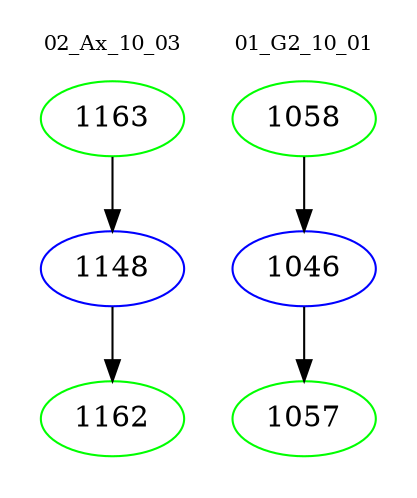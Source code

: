 digraph{
subgraph cluster_0 {
color = white
label = "02_Ax_10_03";
fontsize=10;
T0_1163 [label="1163", color="green"]
T0_1163 -> T0_1148 [color="black"]
T0_1148 [label="1148", color="blue"]
T0_1148 -> T0_1162 [color="black"]
T0_1162 [label="1162", color="green"]
}
subgraph cluster_1 {
color = white
label = "01_G2_10_01";
fontsize=10;
T1_1058 [label="1058", color="green"]
T1_1058 -> T1_1046 [color="black"]
T1_1046 [label="1046", color="blue"]
T1_1046 -> T1_1057 [color="black"]
T1_1057 [label="1057", color="green"]
}
}
